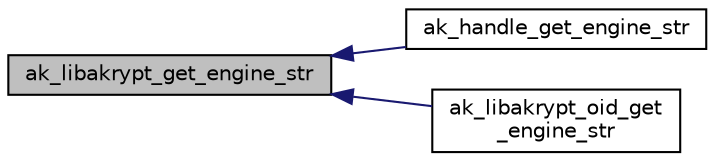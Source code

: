 digraph "ak_libakrypt_get_engine_str"
{
  edge [fontname="Helvetica",fontsize="10",labelfontname="Helvetica",labelfontsize="10"];
  node [fontname="Helvetica",fontsize="10",shape=record];
  rankdir="LR";
  Node1 [label="ak_libakrypt_get_engine_str",height=0.2,width=0.4,color="black", fillcolor="grey75", style="filled", fontcolor="black"];
  Node1 -> Node2 [dir="back",color="midnightblue",fontsize="10",style="solid",fontname="Helvetica"];
  Node2 [label="ak_handle_get_engine_str",height=0.2,width=0.4,color="black", fillcolor="white", style="filled",URL="$libakrypt_8h.html#a3230c40f53f1e5e68060f2b449a1b692",tooltip="Получение символьного описания (null-строки) типа криптографического механизма. "];
  Node1 -> Node3 [dir="back",color="midnightblue",fontsize="10",style="solid",fontname="Helvetica"];
  Node3 [label="ak_libakrypt_oid_get\l_engine_str",height=0.2,width=0.4,color="black", fillcolor="white", style="filled",URL="$libakrypt_8h.html#a2507fd5ee164b32bf145ec451675edb8",tooltip="Получение словесного описания для типа криптографического механизма. "];
}
